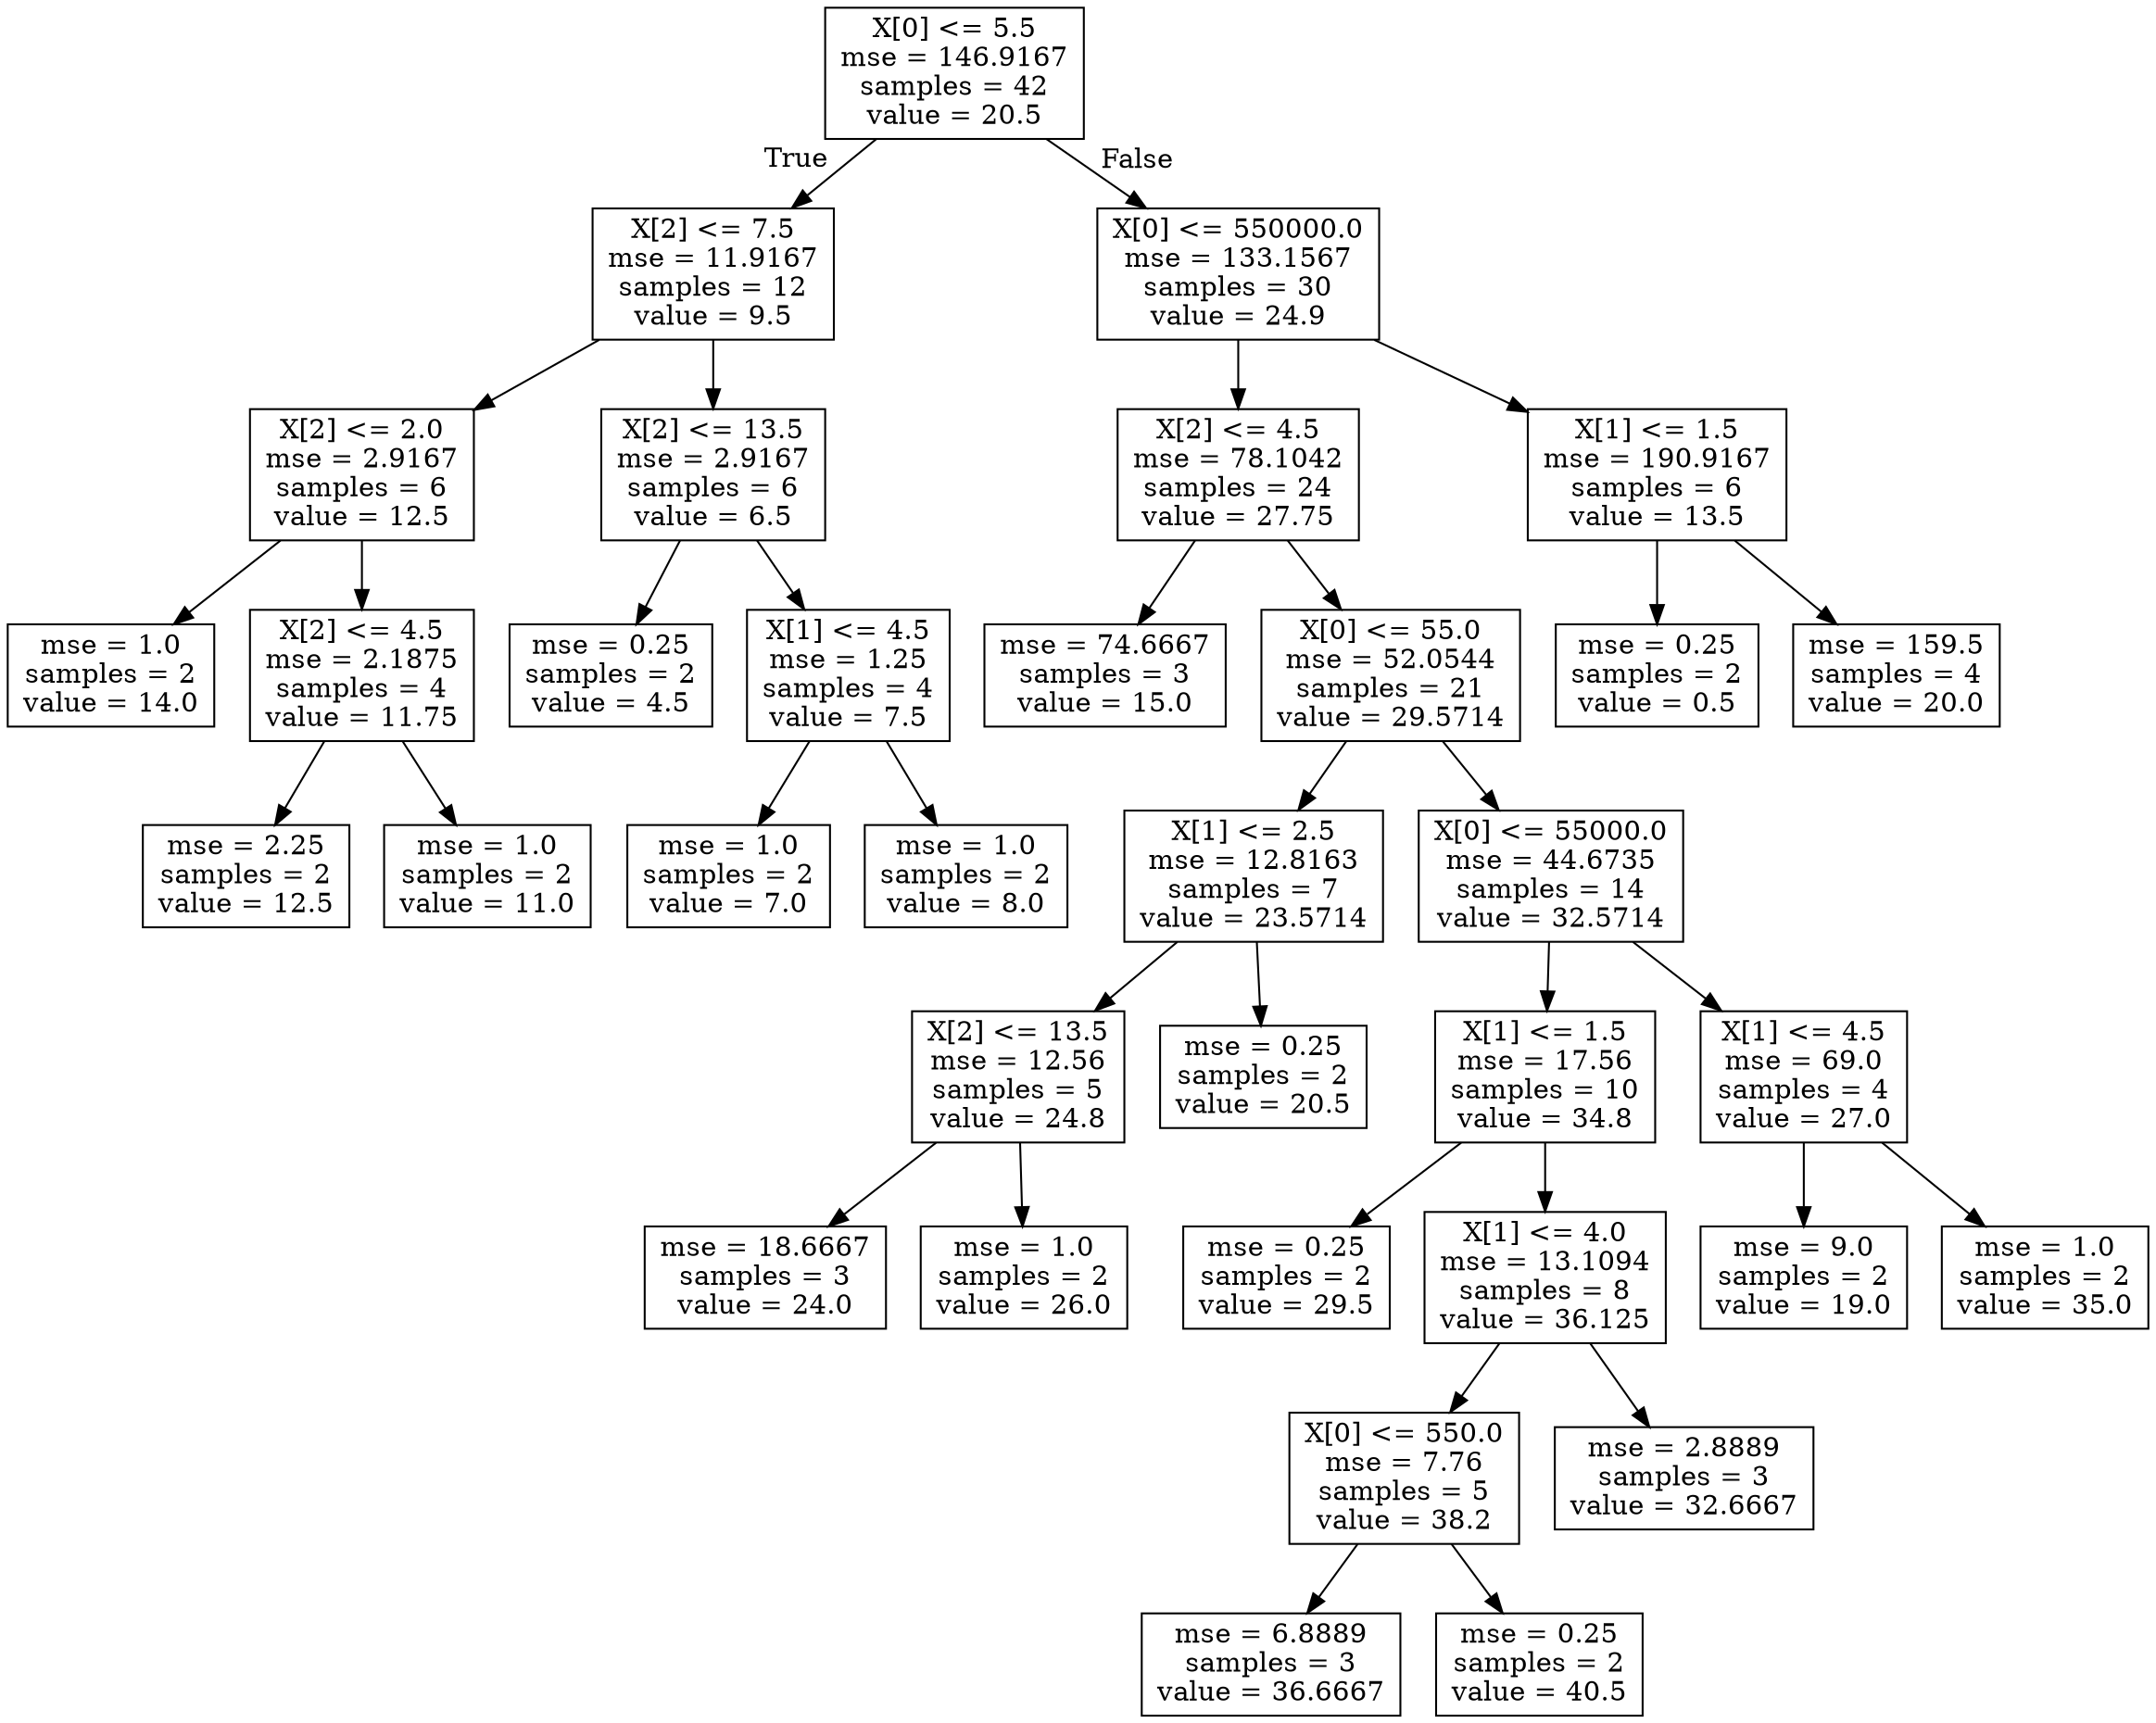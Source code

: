 digraph Tree {
node [shape=box] ;
0 [label="X[0] <= 5.5\nmse = 146.9167\nsamples = 42\nvalue = 20.5"] ;
1 [label="X[2] <= 7.5\nmse = 11.9167\nsamples = 12\nvalue = 9.5"] ;
0 -> 1 [labeldistance=2.5, labelangle=45, headlabel="True"] ;
2 [label="X[2] <= 2.0\nmse = 2.9167\nsamples = 6\nvalue = 12.5"] ;
1 -> 2 ;
3 [label="mse = 1.0\nsamples = 2\nvalue = 14.0"] ;
2 -> 3 ;
4 [label="X[2] <= 4.5\nmse = 2.1875\nsamples = 4\nvalue = 11.75"] ;
2 -> 4 ;
5 [label="mse = 2.25\nsamples = 2\nvalue = 12.5"] ;
4 -> 5 ;
6 [label="mse = 1.0\nsamples = 2\nvalue = 11.0"] ;
4 -> 6 ;
7 [label="X[2] <= 13.5\nmse = 2.9167\nsamples = 6\nvalue = 6.5"] ;
1 -> 7 ;
8 [label="mse = 0.25\nsamples = 2\nvalue = 4.5"] ;
7 -> 8 ;
9 [label="X[1] <= 4.5\nmse = 1.25\nsamples = 4\nvalue = 7.5"] ;
7 -> 9 ;
10 [label="mse = 1.0\nsamples = 2\nvalue = 7.0"] ;
9 -> 10 ;
11 [label="mse = 1.0\nsamples = 2\nvalue = 8.0"] ;
9 -> 11 ;
12 [label="X[0] <= 550000.0\nmse = 133.1567\nsamples = 30\nvalue = 24.9"] ;
0 -> 12 [labeldistance=2.5, labelangle=-45, headlabel="False"] ;
13 [label="X[2] <= 4.5\nmse = 78.1042\nsamples = 24\nvalue = 27.75"] ;
12 -> 13 ;
14 [label="mse = 74.6667\nsamples = 3\nvalue = 15.0"] ;
13 -> 14 ;
15 [label="X[0] <= 55.0\nmse = 52.0544\nsamples = 21\nvalue = 29.5714"] ;
13 -> 15 ;
16 [label="X[1] <= 2.5\nmse = 12.8163\nsamples = 7\nvalue = 23.5714"] ;
15 -> 16 ;
17 [label="X[2] <= 13.5\nmse = 12.56\nsamples = 5\nvalue = 24.8"] ;
16 -> 17 ;
18 [label="mse = 18.6667\nsamples = 3\nvalue = 24.0"] ;
17 -> 18 ;
19 [label="mse = 1.0\nsamples = 2\nvalue = 26.0"] ;
17 -> 19 ;
20 [label="mse = 0.25\nsamples = 2\nvalue = 20.5"] ;
16 -> 20 ;
21 [label="X[0] <= 55000.0\nmse = 44.6735\nsamples = 14\nvalue = 32.5714"] ;
15 -> 21 ;
22 [label="X[1] <= 1.5\nmse = 17.56\nsamples = 10\nvalue = 34.8"] ;
21 -> 22 ;
23 [label="mse = 0.25\nsamples = 2\nvalue = 29.5"] ;
22 -> 23 ;
24 [label="X[1] <= 4.0\nmse = 13.1094\nsamples = 8\nvalue = 36.125"] ;
22 -> 24 ;
25 [label="X[0] <= 550.0\nmse = 7.76\nsamples = 5\nvalue = 38.2"] ;
24 -> 25 ;
26 [label="mse = 6.8889\nsamples = 3\nvalue = 36.6667"] ;
25 -> 26 ;
27 [label="mse = 0.25\nsamples = 2\nvalue = 40.5"] ;
25 -> 27 ;
28 [label="mse = 2.8889\nsamples = 3\nvalue = 32.6667"] ;
24 -> 28 ;
29 [label="X[1] <= 4.5\nmse = 69.0\nsamples = 4\nvalue = 27.0"] ;
21 -> 29 ;
30 [label="mse = 9.0\nsamples = 2\nvalue = 19.0"] ;
29 -> 30 ;
31 [label="mse = 1.0\nsamples = 2\nvalue = 35.0"] ;
29 -> 31 ;
32 [label="X[1] <= 1.5\nmse = 190.9167\nsamples = 6\nvalue = 13.5"] ;
12 -> 32 ;
33 [label="mse = 0.25\nsamples = 2\nvalue = 0.5"] ;
32 -> 33 ;
34 [label="mse = 159.5\nsamples = 4\nvalue = 20.0"] ;
32 -> 34 ;
}